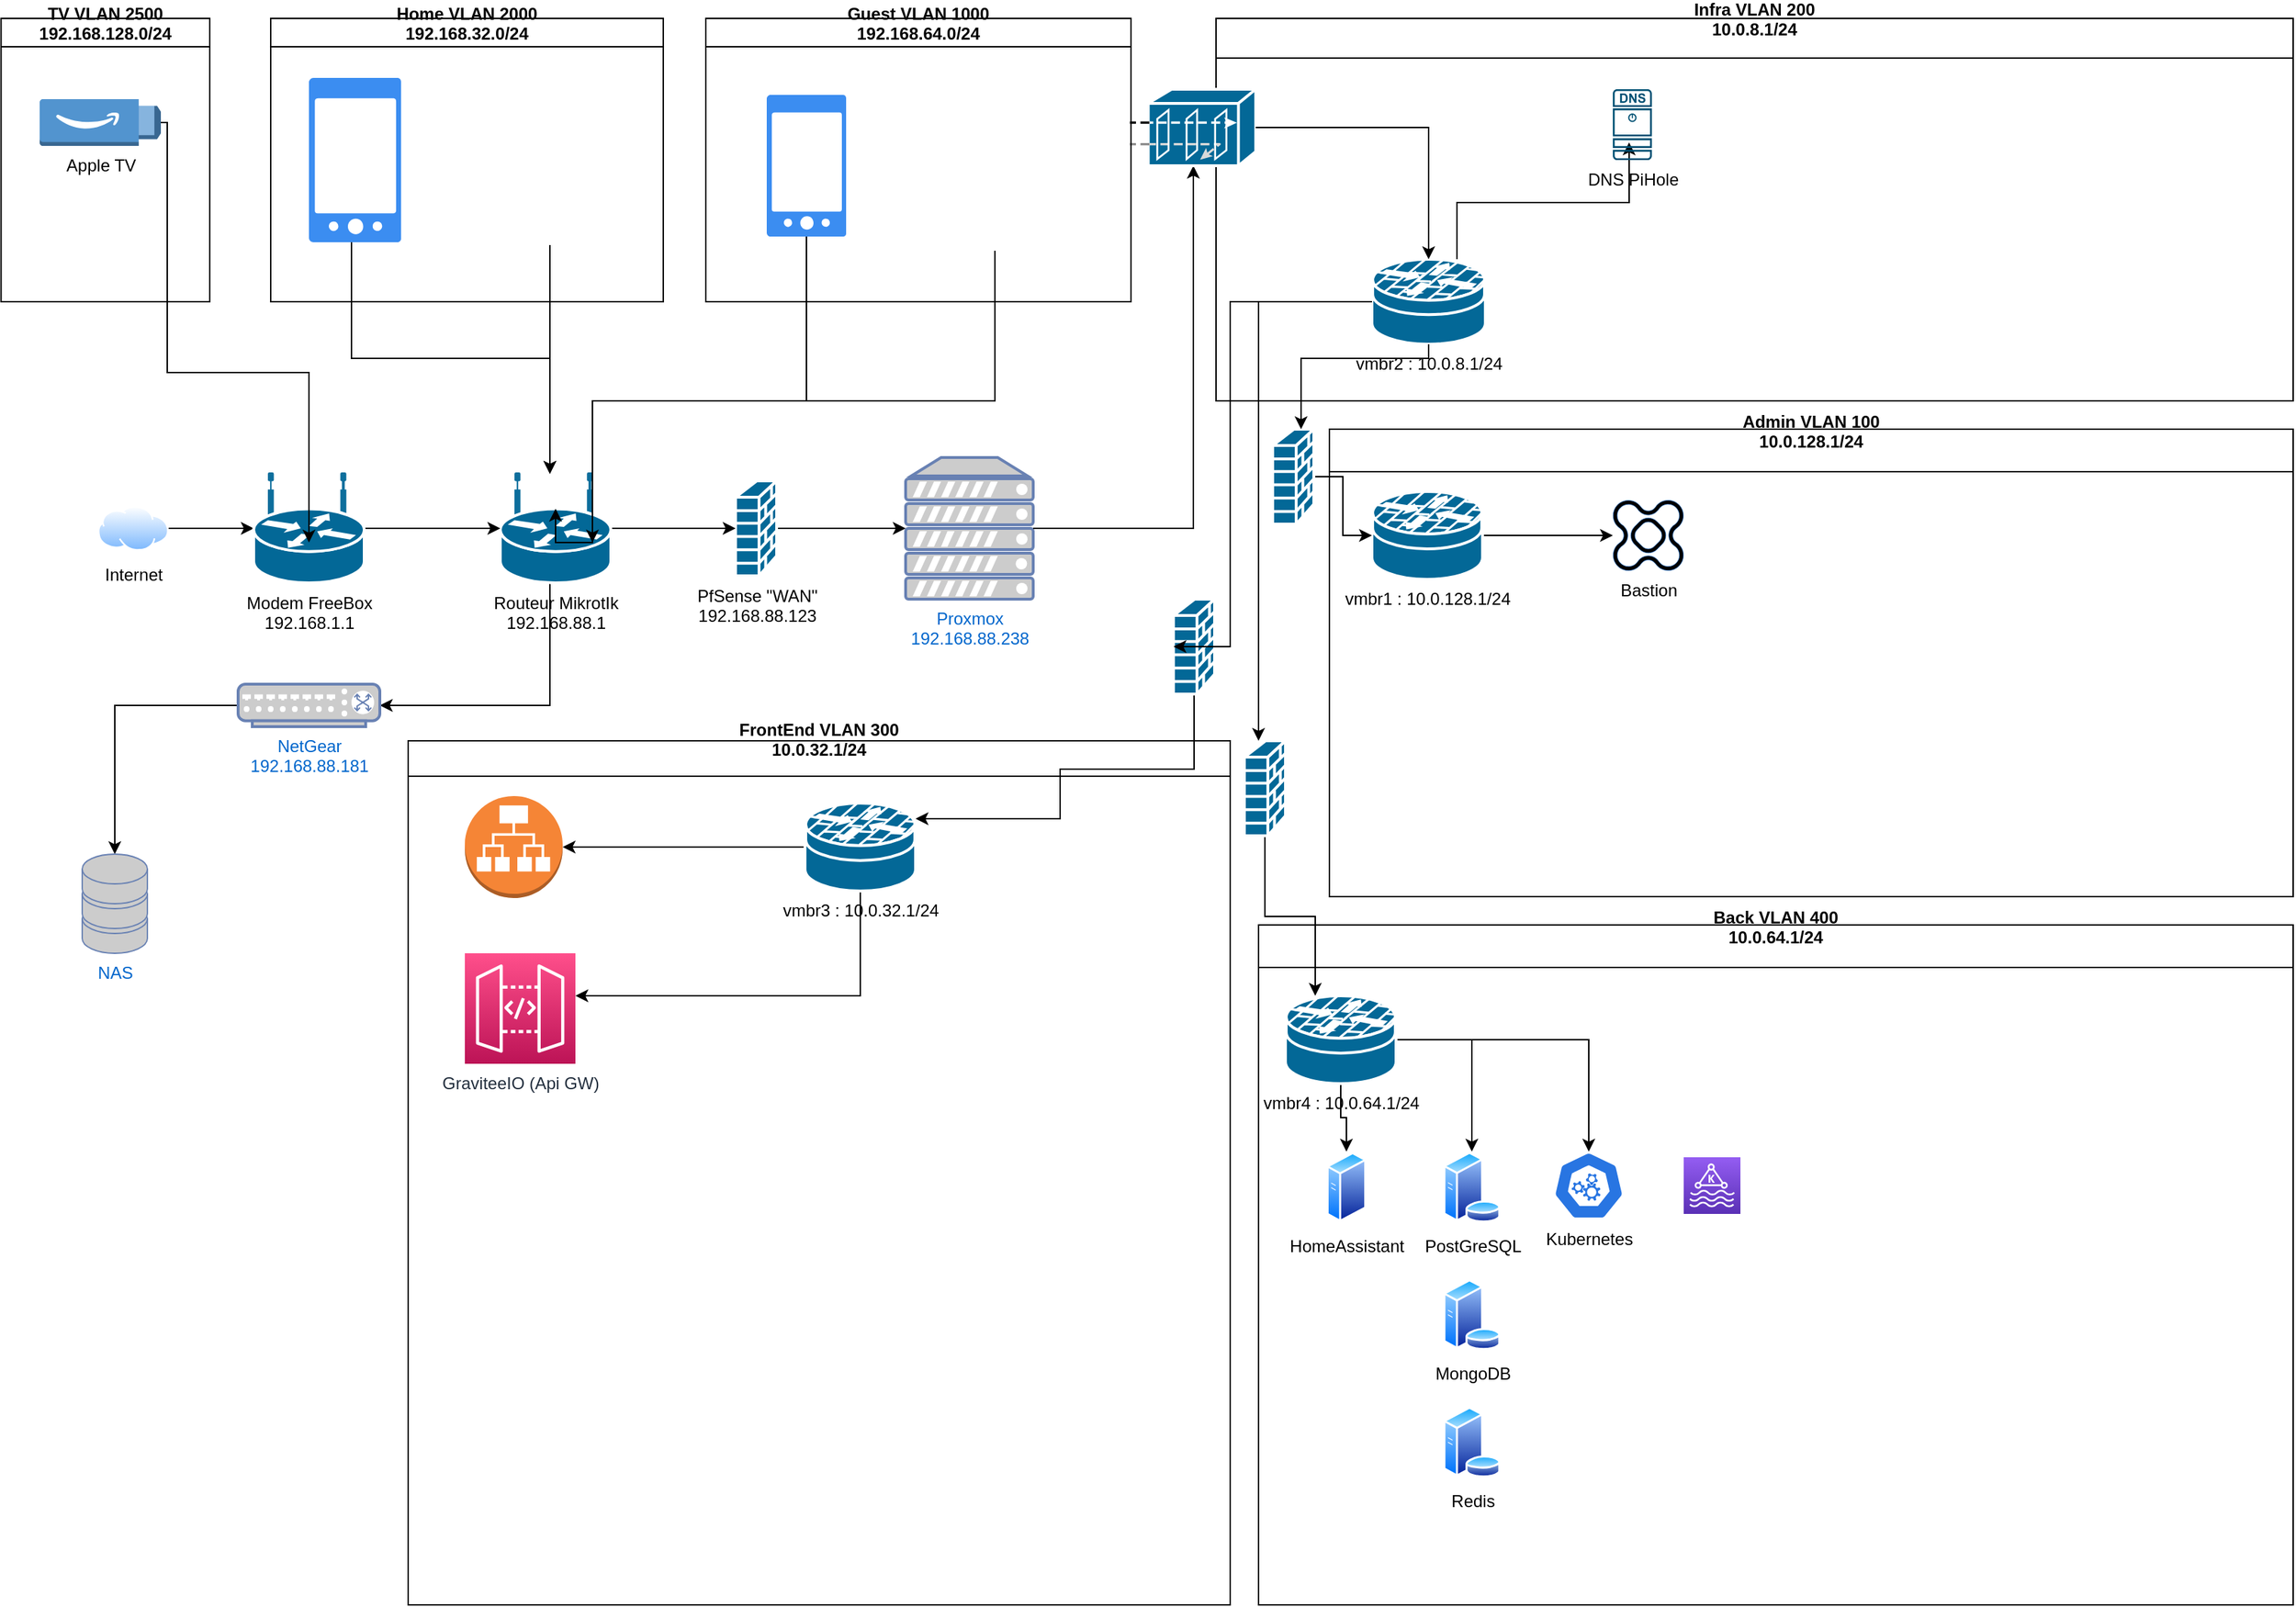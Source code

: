 <mxfile version="21.2.1" type="github">
  <diagram id="l8hXMBHkgcEJcSW0mbfh" name="Page-1">
    <mxGraphModel dx="3306" dy="1613" grid="1" gridSize="10" guides="1" tooltips="1" connect="1" arrows="1" fold="1" page="1" pageScale="1" pageWidth="1654" pageHeight="1169" math="0" shadow="0">
      <root>
        <mxCell id="0" />
        <mxCell id="1" parent="0" />
        <mxCell id="D-P4FoIyVBjv3j4gOKvl-30" value="" style="edgeStyle=orthogonalEdgeStyle;rounded=0;orthogonalLoop=1;jettySize=auto;html=1;" parent="1" source="D-P4FoIyVBjv3j4gOKvl-1" target="D-P4FoIyVBjv3j4gOKvl-29" edge="1">
          <mxGeometry relative="1" as="geometry" />
        </mxCell>
        <mxCell id="D-P4FoIyVBjv3j4gOKvl-1" value="Internet" style="image;aspect=fixed;perimeter=ellipsePerimeter;html=1;align=center;shadow=0;dashed=0;spacingTop=3;image=img/lib/active_directory/internet_cloud.svg;" parent="1" vertex="1">
          <mxGeometry x="81" y="364.25" width="50" height="31.5" as="geometry" />
        </mxCell>
        <mxCell id="D-P4FoIyVBjv3j4gOKvl-10" value="&lt;div&gt;Proxmox&lt;/div&gt;&lt;div&gt;192.168.88.238&lt;br&gt;&lt;/div&gt;" style="fontColor=#0066CC;verticalAlign=top;verticalLabelPosition=bottom;labelPosition=center;align=center;html=1;outlineConnect=0;fillColor=#CCCCCC;strokeColor=#6881B3;gradientColor=none;gradientDirection=north;strokeWidth=2;shape=mxgraph.networks.server;" parent="1" vertex="1">
          <mxGeometry x="651" y="330" width="90" height="100" as="geometry" />
        </mxCell>
        <mxCell id="D-P4FoIyVBjv3j4gOKvl-27" value="" style="edgeStyle=orthogonalEdgeStyle;rounded=0;orthogonalLoop=1;jettySize=auto;html=1;" parent="1" source="D-P4FoIyVBjv3j4gOKvl-21" target="D-P4FoIyVBjv3j4gOKvl-10" edge="1">
          <mxGeometry relative="1" as="geometry" />
        </mxCell>
        <mxCell id="D-P4FoIyVBjv3j4gOKvl-21" value="&lt;div&gt;PfSense &quot;WAN&quot;&lt;/div&gt;&lt;div&gt;192.168.88.123&lt;br&gt;&lt;/div&gt;" style="shape=mxgraph.cisco.security.firewall;sketch=0;html=1;pointerEvents=1;dashed=0;fillColor=#036897;strokeColor=#ffffff;strokeWidth=2;verticalLabelPosition=bottom;verticalAlign=top;align=center;outlineConnect=0;" parent="1" vertex="1">
          <mxGeometry x="531" y="346.5" width="29" height="67" as="geometry" />
        </mxCell>
        <mxCell id="D-P4FoIyVBjv3j4gOKvl-26" value="" style="edgeStyle=orthogonalEdgeStyle;rounded=0;orthogonalLoop=1;jettySize=auto;html=1;" parent="1" source="D-P4FoIyVBjv3j4gOKvl-22" target="D-P4FoIyVBjv3j4gOKvl-21" edge="1">
          <mxGeometry relative="1" as="geometry" />
        </mxCell>
        <mxCell id="D-P4FoIyVBjv3j4gOKvl-54" style="edgeStyle=orthogonalEdgeStyle;rounded=0;orthogonalLoop=1;jettySize=auto;html=1;exitX=0.5;exitY=0.32;exitDx=0;exitDy=0;exitPerimeter=0;" parent="1" source="D-P4FoIyVBjv3j4gOKvl-22" target="D-P4FoIyVBjv3j4gOKvl-51" edge="1">
          <mxGeometry relative="1" as="geometry">
            <Array as="points">
              <mxPoint x="400" y="366" />
            </Array>
          </mxGeometry>
        </mxCell>
        <mxCell id="D-P4FoIyVBjv3j4gOKvl-22" value="&lt;div&gt;Routeur MikrotIk&lt;/div&gt;&lt;div&gt;192.168.88.1&lt;br&gt;&lt;/div&gt;" style="shape=mxgraph.cisco.routers.wireless_router;sketch=0;html=1;pointerEvents=1;dashed=0;fillColor=#036897;strokeColor=#ffffff;strokeWidth=2;verticalLabelPosition=bottom;verticalAlign=top;align=center;outlineConnect=0;" parent="1" vertex="1">
          <mxGeometry x="365" y="341.5" width="78" height="77" as="geometry" />
        </mxCell>
        <mxCell id="D-P4FoIyVBjv3j4gOKvl-28" value="" style="edgeStyle=orthogonalEdgeStyle;rounded=0;orthogonalLoop=1;jettySize=auto;html=1;" parent="1" source="D-P4FoIyVBjv3j4gOKvl-10" target="D-P4FoIyVBjv3j4gOKvl-23" edge="1">
          <mxGeometry relative="1" as="geometry">
            <mxPoint x="796" y="430.5" as="sourcePoint" />
            <mxPoint x="931" y="537.5" as="targetPoint" />
          </mxGeometry>
        </mxCell>
        <mxCell id="D-P4FoIyVBjv3j4gOKvl-31" value="" style="edgeStyle=orthogonalEdgeStyle;rounded=0;orthogonalLoop=1;jettySize=auto;html=1;" parent="1" source="D-P4FoIyVBjv3j4gOKvl-29" target="D-P4FoIyVBjv3j4gOKvl-22" edge="1">
          <mxGeometry relative="1" as="geometry" />
        </mxCell>
        <mxCell id="D-P4FoIyVBjv3j4gOKvl-29" value="&lt;div&gt;Modem FreeBox&lt;/div&gt;&lt;div&gt;192.168.1.1&lt;br&gt;&lt;/div&gt;" style="shape=mxgraph.cisco.routers.wireless_router;sketch=0;html=1;pointerEvents=1;dashed=0;fillColor=#036897;strokeColor=#ffffff;strokeWidth=2;verticalLabelPosition=bottom;verticalAlign=top;align=center;outlineConnect=0;" parent="1" vertex="1">
          <mxGeometry x="191" y="341.5" width="78" height="77" as="geometry" />
        </mxCell>
        <mxCell id="D-P4FoIyVBjv3j4gOKvl-32" value="Infra VLAN 200&#xa;10.0.8.1/24&#xa; &#xa;" style="swimlane;startSize=28;" parent="1" vertex="1">
          <mxGeometry x="870" y="20" width="760" height="270" as="geometry" />
        </mxCell>
        <mxCell id="D-P4FoIyVBjv3j4gOKvl-69" style="edgeStyle=orthogonalEdgeStyle;rounded=0;orthogonalLoop=1;jettySize=auto;html=1;entryX=0.417;entryY=0.751;entryDx=0;entryDy=0;entryPerimeter=0;" parent="D-P4FoIyVBjv3j4gOKvl-32" source="D-P4FoIyVBjv3j4gOKvl-33" target="D-P4FoIyVBjv3j4gOKvl-76" edge="1">
          <mxGeometry relative="1" as="geometry">
            <mxPoint x="300" y="130" as="targetPoint" />
            <Array as="points">
              <mxPoint x="170" y="130" />
              <mxPoint x="291" y="130" />
            </Array>
          </mxGeometry>
        </mxCell>
        <mxCell id="D-P4FoIyVBjv3j4gOKvl-33" value="vmbr2 : 10.0.8.1/24" style="shape=mxgraph.cisco.security.router_firewall;sketch=0;html=1;pointerEvents=1;dashed=0;fillColor=#036897;strokeColor=#ffffff;strokeWidth=2;verticalLabelPosition=bottom;verticalAlign=top;align=center;outlineConnect=0;" parent="D-P4FoIyVBjv3j4gOKvl-32" vertex="1">
          <mxGeometry x="110" y="170" width="80" height="60" as="geometry" />
        </mxCell>
        <mxCell id="D-P4FoIyVBjv3j4gOKvl-23" value="" style="shape=mxgraph.cisco.security.guard;sketch=0;html=1;pointerEvents=1;dashed=0;fillColor=#036897;strokeColor=#ffffff;strokeWidth=2;verticalLabelPosition=bottom;verticalAlign=top;align=center;outlineConnect=0;" parent="D-P4FoIyVBjv3j4gOKvl-32" vertex="1">
          <mxGeometry x="-60" y="50" width="88" height="54" as="geometry" />
        </mxCell>
        <mxCell id="D-P4FoIyVBjv3j4gOKvl-18" value="" style="edgeStyle=orthogonalEdgeStyle;rounded=0;orthogonalLoop=1;jettySize=auto;html=1;" parent="D-P4FoIyVBjv3j4gOKvl-32" source="D-P4FoIyVBjv3j4gOKvl-23" target="D-P4FoIyVBjv3j4gOKvl-33" edge="1">
          <mxGeometry relative="1" as="geometry">
            <mxPoint x="150" y="60" as="targetPoint" />
          </mxGeometry>
        </mxCell>
        <mxCell id="D-P4FoIyVBjv3j4gOKvl-76" value="DNS PiHole" style="sketch=0;points=[[0.015,0.015,0],[0.985,0.015,0],[0.985,0.985,0],[0.015,0.985,0],[0.25,0,0],[0.5,0,0],[0.75,0,0],[1,0.25,0],[1,0.5,0],[1,0.75,0],[0.75,1,0],[0.5,1,0],[0.25,1,0],[0,0.75,0],[0,0.5,0],[0,0.25,0]];verticalLabelPosition=bottom;html=1;verticalAlign=top;aspect=fixed;align=center;pointerEvents=1;shape=mxgraph.cisco19.dns_server;fillColor=#005073;strokeColor=none;" parent="D-P4FoIyVBjv3j4gOKvl-32" vertex="1">
          <mxGeometry x="280" y="50" width="27.5" height="50" as="geometry" />
        </mxCell>
        <mxCell id="D-P4FoIyVBjv3j4gOKvl-34" value="Admin VLAN 100&#xa;10.0.128.1/24&#xa; &#xa;" style="swimlane;startSize=30;" parent="1" vertex="1">
          <mxGeometry x="950" y="310" width="680" height="330" as="geometry" />
        </mxCell>
        <mxCell id="D-P4FoIyVBjv3j4gOKvl-75" value="" style="edgeStyle=orthogonalEdgeStyle;rounded=0;orthogonalLoop=1;jettySize=auto;html=1;" parent="D-P4FoIyVBjv3j4gOKvl-34" source="D-P4FoIyVBjv3j4gOKvl-36" target="D-P4FoIyVBjv3j4gOKvl-74" edge="1">
          <mxGeometry relative="1" as="geometry" />
        </mxCell>
        <mxCell id="D-P4FoIyVBjv3j4gOKvl-36" value="vmbr1 : 10.0.128.1/24" style="shape=mxgraph.cisco.security.router_firewall;sketch=0;html=1;pointerEvents=1;dashed=0;fillColor=#036897;strokeColor=#ffffff;strokeWidth=2;verticalLabelPosition=bottom;verticalAlign=top;align=center;outlineConnect=0;" parent="D-P4FoIyVBjv3j4gOKvl-34" vertex="1">
          <mxGeometry x="30" y="44" width="78" height="62" as="geometry" />
        </mxCell>
        <mxCell id="D-P4FoIyVBjv3j4gOKvl-74" value="Bastion" style="image;sketch=0;aspect=fixed;html=1;points=[];align=center;fontSize=12;image=img/lib/mscae/Citrix_Virtual_Desktops_Essentials.svg;" parent="D-P4FoIyVBjv3j4gOKvl-34" vertex="1">
          <mxGeometry x="200" y="50" width="50" height="50" as="geometry" />
        </mxCell>
        <mxCell id="D-P4FoIyVBjv3j4gOKvl-37" value="Back VLAN 400&#xa;10.0.64.1/24&#xa; &#xa;" style="swimlane;startSize=30;" parent="1" vertex="1">
          <mxGeometry x="900" y="660" width="730" height="480" as="geometry" />
        </mxCell>
        <mxCell id="D-P4FoIyVBjv3j4gOKvl-71" style="edgeStyle=orthogonalEdgeStyle;rounded=0;orthogonalLoop=1;jettySize=auto;html=1;" parent="D-P4FoIyVBjv3j4gOKvl-37" source="D-P4FoIyVBjv3j4gOKvl-39" target="D-P4FoIyVBjv3j4gOKvl-70" edge="1">
          <mxGeometry relative="1" as="geometry" />
        </mxCell>
        <mxCell id="D-P4FoIyVBjv3j4gOKvl-88" value="" style="edgeStyle=orthogonalEdgeStyle;rounded=0;orthogonalLoop=1;jettySize=auto;html=1;" parent="D-P4FoIyVBjv3j4gOKvl-37" source="D-P4FoIyVBjv3j4gOKvl-39" target="D-P4FoIyVBjv3j4gOKvl-87" edge="1">
          <mxGeometry relative="1" as="geometry" />
        </mxCell>
        <mxCell id="D-P4FoIyVBjv3j4gOKvl-89" style="edgeStyle=orthogonalEdgeStyle;rounded=0;orthogonalLoop=1;jettySize=auto;html=1;" parent="D-P4FoIyVBjv3j4gOKvl-37" source="D-P4FoIyVBjv3j4gOKvl-39" target="D-P4FoIyVBjv3j4gOKvl-72" edge="1">
          <mxGeometry relative="1" as="geometry" />
        </mxCell>
        <mxCell id="D-P4FoIyVBjv3j4gOKvl-39" value="vmbr4 : 10.0.64.1/24" style="shape=mxgraph.cisco.security.router_firewall;sketch=0;html=1;pointerEvents=1;dashed=0;fillColor=#036897;strokeColor=#ffffff;strokeWidth=2;verticalLabelPosition=bottom;verticalAlign=top;align=center;outlineConnect=0;" parent="D-P4FoIyVBjv3j4gOKvl-37" vertex="1">
          <mxGeometry x="19" y="50" width="78" height="62" as="geometry" />
        </mxCell>
        <mxCell id="D-P4FoIyVBjv3j4gOKvl-70" value="HomeAssistant" style="image;aspect=fixed;perimeter=ellipsePerimeter;html=1;align=center;shadow=0;dashed=0;spacingTop=3;image=img/lib/active_directory/generic_server.svg;" parent="D-P4FoIyVBjv3j4gOKvl-37" vertex="1">
          <mxGeometry x="48" y="160" width="28.0" height="50" as="geometry" />
        </mxCell>
        <mxCell id="D-P4FoIyVBjv3j4gOKvl-72" value="PostGreSQL" style="image;aspect=fixed;perimeter=ellipsePerimeter;html=1;align=center;shadow=0;dashed=0;spacingTop=3;image=img/lib/active_directory/database_server.svg;" parent="D-P4FoIyVBjv3j4gOKvl-37" vertex="1">
          <mxGeometry x="130" y="160" width="41" height="50" as="geometry" />
        </mxCell>
        <mxCell id="D-P4FoIyVBjv3j4gOKvl-87" value="Kubernetes" style="sketch=0;html=1;dashed=0;whitespace=wrap;fillColor=#2875E2;strokeColor=#ffffff;points=[[0.005,0.63,0],[0.1,0.2,0],[0.9,0.2,0],[0.5,0,0],[0.995,0.63,0],[0.72,0.99,0],[0.5,1,0],[0.28,0.99,0]];verticalLabelPosition=bottom;align=center;verticalAlign=top;shape=mxgraph.kubernetes.icon;prIcon=master" parent="D-P4FoIyVBjv3j4gOKvl-37" vertex="1">
          <mxGeometry x="208" y="160" width="50" height="48" as="geometry" />
        </mxCell>
        <mxCell id="D-P4FoIyVBjv3j4gOKvl-95" value="MongoDB" style="image;aspect=fixed;perimeter=ellipsePerimeter;html=1;align=center;shadow=0;dashed=0;spacingTop=3;image=img/lib/active_directory/database_server.svg;" parent="D-P4FoIyVBjv3j4gOKvl-37" vertex="1">
          <mxGeometry x="130" y="250" width="41" height="50" as="geometry" />
        </mxCell>
        <mxCell id="D-P4FoIyVBjv3j4gOKvl-94" value="Redis" style="image;aspect=fixed;perimeter=ellipsePerimeter;html=1;align=center;shadow=0;dashed=0;spacingTop=3;image=img/lib/active_directory/database_server.svg;" parent="D-P4FoIyVBjv3j4gOKvl-37" vertex="1">
          <mxGeometry x="130" y="340" width="41" height="50" as="geometry" />
        </mxCell>
        <mxCell id="wBKD9u_KpOOkz4U-vlbR-1" value="" style="sketch=0;points=[[0,0,0],[0.25,0,0],[0.5,0,0],[0.75,0,0],[1,0,0],[0,1,0],[0.25,1,0],[0.5,1,0],[0.75,1,0],[1,1,0],[0,0.25,0],[0,0.5,0],[0,0.75,0],[1,0.25,0],[1,0.5,0],[1,0.75,0]];outlineConnect=0;fontColor=#232F3E;gradientColor=#945DF2;gradientDirection=north;fillColor=#5A30B5;strokeColor=#ffffff;dashed=0;verticalLabelPosition=bottom;verticalAlign=top;align=center;html=1;fontSize=12;fontStyle=0;aspect=fixed;shape=mxgraph.aws4.resourceIcon;resIcon=mxgraph.aws4.managed_streaming_for_kafka;" vertex="1" parent="D-P4FoIyVBjv3j4gOKvl-37">
          <mxGeometry x="300" y="164" width="40" height="40" as="geometry" />
        </mxCell>
        <mxCell id="D-P4FoIyVBjv3j4gOKvl-40" value="FrontEnd VLAN 300&#xa;10.0.32.1/24&#xa; &#xa;" style="swimlane;startSize=25;" parent="1" vertex="1">
          <mxGeometry x="300" y="530" width="580" height="610" as="geometry" />
        </mxCell>
        <mxCell id="D-P4FoIyVBjv3j4gOKvl-91" value="" style="edgeStyle=orthogonalEdgeStyle;rounded=0;orthogonalLoop=1;jettySize=auto;html=1;" parent="D-P4FoIyVBjv3j4gOKvl-40" source="D-P4FoIyVBjv3j4gOKvl-42" target="D-P4FoIyVBjv3j4gOKvl-90" edge="1">
          <mxGeometry relative="1" as="geometry" />
        </mxCell>
        <mxCell id="D-P4FoIyVBjv3j4gOKvl-93" style="edgeStyle=orthogonalEdgeStyle;rounded=0;orthogonalLoop=1;jettySize=auto;html=1;" parent="D-P4FoIyVBjv3j4gOKvl-40" source="D-P4FoIyVBjv3j4gOKvl-42" target="D-P4FoIyVBjv3j4gOKvl-92" edge="1">
          <mxGeometry relative="1" as="geometry">
            <Array as="points">
              <mxPoint x="319" y="180" />
            </Array>
          </mxGeometry>
        </mxCell>
        <mxCell id="D-P4FoIyVBjv3j4gOKvl-42" value="vmbr3 : 10.0.32.1/24" style="shape=mxgraph.cisco.security.router_firewall;sketch=0;html=1;pointerEvents=1;dashed=0;fillColor=#036897;strokeColor=#ffffff;strokeWidth=2;verticalLabelPosition=bottom;verticalAlign=top;align=center;outlineConnect=0;" parent="D-P4FoIyVBjv3j4gOKvl-40" vertex="1">
          <mxGeometry x="280" y="44" width="78" height="62" as="geometry" />
        </mxCell>
        <mxCell id="D-P4FoIyVBjv3j4gOKvl-90" value="" style="outlineConnect=0;dashed=0;verticalLabelPosition=bottom;verticalAlign=top;align=center;html=1;shape=mxgraph.aws3.application_load_balancer;fillColor=#F58536;gradientColor=none;" parent="D-P4FoIyVBjv3j4gOKvl-40" vertex="1">
          <mxGeometry x="40" y="39" width="69" height="72" as="geometry" />
        </mxCell>
        <mxCell id="D-P4FoIyVBjv3j4gOKvl-92" value="GraviteeIO (Api GW)" style="sketch=0;points=[[0,0,0],[0.25,0,0],[0.5,0,0],[0.75,0,0],[1,0,0],[0,1,0],[0.25,1,0],[0.5,1,0],[0.75,1,0],[1,1,0],[0,0.25,0],[0,0.5,0],[0,0.75,0],[1,0.25,0],[1,0.5,0],[1,0.75,0]];outlineConnect=0;fontColor=#232F3E;gradientColor=#FF4F8B;gradientDirection=north;fillColor=#BC1356;strokeColor=#ffffff;dashed=0;verticalLabelPosition=bottom;verticalAlign=top;align=center;html=1;fontSize=12;fontStyle=0;aspect=fixed;shape=mxgraph.aws4.resourceIcon;resIcon=mxgraph.aws4.api_gateway;" parent="D-P4FoIyVBjv3j4gOKvl-40" vertex="1">
          <mxGeometry x="40" y="150" width="78" height="78" as="geometry" />
        </mxCell>
        <mxCell id="D-P4FoIyVBjv3j4gOKvl-50" style="edgeStyle=orthogonalEdgeStyle;rounded=0;orthogonalLoop=1;jettySize=auto;html=1;entryX=0.5;entryY=0.63;entryDx=0;entryDy=0;entryPerimeter=0;" parent="1" source="D-P4FoIyVBjv3j4gOKvl-49" target="D-P4FoIyVBjv3j4gOKvl-29" edge="1">
          <mxGeometry relative="1" as="geometry">
            <Array as="points">
              <mxPoint x="130" y="94" />
              <mxPoint x="130" y="270" />
              <mxPoint x="230" y="270" />
            </Array>
          </mxGeometry>
        </mxCell>
        <mxCell id="D-P4FoIyVBjv3j4gOKvl-55" style="edgeStyle=orthogonalEdgeStyle;rounded=0;orthogonalLoop=1;jettySize=auto;html=1;" parent="1" source="D-P4FoIyVBjv3j4gOKvl-51" target="D-P4FoIyVBjv3j4gOKvl-20" edge="1">
          <mxGeometry relative="1" as="geometry" />
        </mxCell>
        <mxCell id="D-P4FoIyVBjv3j4gOKvl-51" value="&lt;div&gt;NetGear&lt;/div&gt;&lt;div&gt;192.168.88.181&lt;br&gt;&lt;/div&gt;" style="fontColor=#0066CC;verticalAlign=top;verticalLabelPosition=bottom;labelPosition=center;align=center;html=1;outlineConnect=0;fillColor=#CCCCCC;strokeColor=#6881B3;gradientColor=none;gradientDirection=north;strokeWidth=2;shape=mxgraph.networks.switch;" parent="1" vertex="1">
          <mxGeometry x="180" y="490" width="100" height="30" as="geometry" />
        </mxCell>
        <mxCell id="D-P4FoIyVBjv3j4gOKvl-20" value="NAS" style="fontColor=#0066CC;verticalAlign=top;verticalLabelPosition=bottom;labelPosition=center;align=center;html=1;outlineConnect=0;fillColor=#CCCCCC;strokeColor=#6881B3;gradientColor=none;gradientDirection=north;strokeWidth=2;shape=mxgraph.networks.storage;" parent="1" vertex="1">
          <mxGeometry x="70" y="610" width="46" height="70" as="geometry" />
        </mxCell>
        <mxCell id="D-P4FoIyVBjv3j4gOKvl-59" style="edgeStyle=orthogonalEdgeStyle;rounded=0;orthogonalLoop=1;jettySize=auto;html=1;entryX=0.5;entryY=0.32;entryDx=0;entryDy=0;entryPerimeter=0;" parent="1" source="D-P4FoIyVBjv3j4gOKvl-56" target="D-P4FoIyVBjv3j4gOKvl-22" edge="1">
          <mxGeometry relative="1" as="geometry">
            <Array as="points">
              <mxPoint x="581" y="290" />
              <mxPoint x="430" y="290" />
              <mxPoint x="430" y="390" />
              <mxPoint x="404" y="390" />
            </Array>
          </mxGeometry>
        </mxCell>
        <mxCell id="D-P4FoIyVBjv3j4gOKvl-68" style="edgeStyle=orthogonalEdgeStyle;rounded=0;orthogonalLoop=1;jettySize=auto;html=1;" parent="1" source="D-P4FoIyVBjv3j4gOKvl-60" target="D-P4FoIyVBjv3j4gOKvl-42" edge="1">
          <mxGeometry relative="1" as="geometry">
            <mxPoint x="641" y="840" as="targetPoint" />
            <Array as="points">
              <mxPoint x="854" y="550" />
              <mxPoint x="760" y="550" />
              <mxPoint x="760" y="585" />
            </Array>
          </mxGeometry>
        </mxCell>
        <mxCell id="D-P4FoIyVBjv3j4gOKvl-60" value="" style="shape=mxgraph.cisco.security.firewall;sketch=0;html=1;pointerEvents=1;dashed=0;fillColor=#036897;strokeColor=#ffffff;strokeWidth=2;verticalLabelPosition=bottom;verticalAlign=top;align=center;outlineConnect=0;" parent="1" vertex="1">
          <mxGeometry x="840" y="430" width="29" height="67" as="geometry" />
        </mxCell>
        <mxCell id="D-P4FoIyVBjv3j4gOKvl-67" style="edgeStyle=orthogonalEdgeStyle;rounded=0;orthogonalLoop=1;jettySize=auto;html=1;exitX=0.5;exitY=1;exitDx=0;exitDy=0;exitPerimeter=0;" parent="1" source="D-P4FoIyVBjv3j4gOKvl-61" target="D-P4FoIyVBjv3j4gOKvl-39" edge="1">
          <mxGeometry relative="1" as="geometry">
            <Array as="points">
              <mxPoint x="904" y="654" />
              <mxPoint x="940" y="654" />
            </Array>
          </mxGeometry>
        </mxCell>
        <mxCell id="D-P4FoIyVBjv3j4gOKvl-61" value="" style="shape=mxgraph.cisco.security.firewall;sketch=0;html=1;pointerEvents=1;dashed=0;fillColor=#036897;strokeColor=#ffffff;strokeWidth=2;verticalLabelPosition=bottom;verticalAlign=top;align=center;outlineConnect=0;" parent="1" vertex="1">
          <mxGeometry x="890" y="530" width="29" height="67" as="geometry" />
        </mxCell>
        <mxCell id="D-P4FoIyVBjv3j4gOKvl-66" value="" style="edgeStyle=orthogonalEdgeStyle;rounded=0;orthogonalLoop=1;jettySize=auto;html=1;" parent="1" source="D-P4FoIyVBjv3j4gOKvl-62" target="D-P4FoIyVBjv3j4gOKvl-36" edge="1">
          <mxGeometry relative="1" as="geometry" />
        </mxCell>
        <mxCell id="D-P4FoIyVBjv3j4gOKvl-62" value="" style="shape=mxgraph.cisco.security.firewall;sketch=0;html=1;pointerEvents=1;dashed=0;fillColor=#036897;strokeColor=#ffffff;strokeWidth=2;verticalLabelPosition=bottom;verticalAlign=top;align=center;outlineConnect=0;" parent="1" vertex="1">
          <mxGeometry x="910" y="310" width="29" height="67" as="geometry" />
        </mxCell>
        <mxCell id="D-P4FoIyVBjv3j4gOKvl-63" style="edgeStyle=orthogonalEdgeStyle;rounded=0;orthogonalLoop=1;jettySize=auto;html=1;entryX=0;entryY=0.5;entryDx=0;entryDy=0;entryPerimeter=0;" parent="1" source="D-P4FoIyVBjv3j4gOKvl-33" target="D-P4FoIyVBjv3j4gOKvl-60" edge="1">
          <mxGeometry relative="1" as="geometry">
            <Array as="points">
              <mxPoint x="880" y="220" />
              <mxPoint x="880" y="464" />
            </Array>
          </mxGeometry>
        </mxCell>
        <mxCell id="D-P4FoIyVBjv3j4gOKvl-64" style="edgeStyle=orthogonalEdgeStyle;rounded=0;orthogonalLoop=1;jettySize=auto;html=1;" parent="1" source="D-P4FoIyVBjv3j4gOKvl-33" target="D-P4FoIyVBjv3j4gOKvl-61" edge="1">
          <mxGeometry relative="1" as="geometry">
            <Array as="points">
              <mxPoint x="900" y="220" />
            </Array>
          </mxGeometry>
        </mxCell>
        <mxCell id="D-P4FoIyVBjv3j4gOKvl-65" style="edgeStyle=orthogonalEdgeStyle;rounded=0;orthogonalLoop=1;jettySize=auto;html=1;" parent="1" source="D-P4FoIyVBjv3j4gOKvl-33" target="D-P4FoIyVBjv3j4gOKvl-62" edge="1">
          <mxGeometry relative="1" as="geometry">
            <Array as="points">
              <mxPoint x="1020" y="260" />
              <mxPoint x="930" y="260" />
            </Array>
          </mxGeometry>
        </mxCell>
        <mxCell id="D-P4FoIyVBjv3j4gOKvl-78" style="rounded=0;orthogonalLoop=1;jettySize=auto;html=1;edgeStyle=orthogonalEdgeStyle;" parent="1" target="D-P4FoIyVBjv3j4gOKvl-22" edge="1">
          <mxGeometry relative="1" as="geometry">
            <mxPoint x="400" y="180" as="sourcePoint" />
            <Array as="points">
              <mxPoint x="400" y="300" />
              <mxPoint x="400" y="300" />
            </Array>
          </mxGeometry>
        </mxCell>
        <mxCell id="D-P4FoIyVBjv3j4gOKvl-79" value="Home VLAN 2000&#xa;192.168.32.0/24&#xa;" style="swimlane;startSize=20;" parent="1" vertex="1">
          <mxGeometry x="203" y="20" width="277" height="200" as="geometry" />
        </mxCell>
        <mxCell id="D-P4FoIyVBjv3j4gOKvl-81" value="" style="sketch=0;html=1;aspect=fixed;strokeColor=none;shadow=0;fillColor=#3B8DF1;verticalAlign=top;labelPosition=center;verticalLabelPosition=bottom;shape=mxgraph.gcp2.phone_android" parent="D-P4FoIyVBjv3j4gOKvl-79" vertex="1">
          <mxGeometry x="27" y="42" width="64.96" height="116" as="geometry" />
        </mxCell>
        <mxCell id="D-P4FoIyVBjv3j4gOKvl-77" value="" style="shape=image;html=1;verticalAlign=top;verticalLabelPosition=bottom;labelBackgroundColor=#ffffff;imageAspect=0;aspect=fixed;image=https://cdn0.iconfinder.com/data/icons/luisance_pack/128/ordinateur_portable_allum.png" parent="D-P4FoIyVBjv3j4gOKvl-79" vertex="1">
          <mxGeometry x="126" y="30" width="128" height="128" as="geometry" />
        </mxCell>
        <mxCell id="D-P4FoIyVBjv3j4gOKvl-80" value="TV VLAN 2500&#xa;192.168.128.0/24&#xa;" style="swimlane;startSize=20;" parent="1" vertex="1">
          <mxGeometry x="12.75" y="20" width="147.25" height="200" as="geometry" />
        </mxCell>
        <mxCell id="D-P4FoIyVBjv3j4gOKvl-49" value="Apple TV" style="outlineConnect=0;dashed=0;verticalLabelPosition=bottom;verticalAlign=top;align=center;html=1;shape=mxgraph.aws3.fire_tv_stick;fillColor=#5294CF;gradientColor=none;" parent="D-P4FoIyVBjv3j4gOKvl-80" vertex="1">
          <mxGeometry x="27.25" y="57" width="85.5" height="33" as="geometry" />
        </mxCell>
        <mxCell id="D-P4FoIyVBjv3j4gOKvl-84" style="edgeStyle=orthogonalEdgeStyle;rounded=0;orthogonalLoop=1;jettySize=auto;html=1;" parent="1" source="D-P4FoIyVBjv3j4gOKvl-81" target="D-P4FoIyVBjv3j4gOKvl-22" edge="1">
          <mxGeometry relative="1" as="geometry">
            <Array as="points">
              <mxPoint x="260" y="260" />
              <mxPoint x="400" y="260" />
            </Array>
          </mxGeometry>
        </mxCell>
        <mxCell id="D-P4FoIyVBjv3j4gOKvl-83" value="Guest VLAN 1000&#xa;192.168.64.0/24&#xa;" style="swimlane;startSize=20;" parent="1" vertex="1">
          <mxGeometry x="510" y="20" width="300" height="200" as="geometry" />
        </mxCell>
        <mxCell id="D-P4FoIyVBjv3j4gOKvl-56" value="" style="sketch=0;html=1;aspect=fixed;strokeColor=none;shadow=0;fillColor=#3B8DF1;verticalAlign=top;labelPosition=center;verticalLabelPosition=bottom;shape=mxgraph.gcp2.phone_android" parent="D-P4FoIyVBjv3j4gOKvl-83" vertex="1">
          <mxGeometry x="43" y="54" width="56" height="100" as="geometry" />
        </mxCell>
        <mxCell id="D-P4FoIyVBjv3j4gOKvl-85" style="edgeStyle=orthogonalEdgeStyle;rounded=0;orthogonalLoop=1;jettySize=auto;html=1;" parent="D-P4FoIyVBjv3j4gOKvl-83" source="D-P4FoIyVBjv3j4gOKvl-82" edge="1">
          <mxGeometry relative="1" as="geometry">
            <mxPoint x="-80" y="370" as="targetPoint" />
            <Array as="points">
              <mxPoint x="204" y="270" />
              <mxPoint x="-80" y="270" />
            </Array>
          </mxGeometry>
        </mxCell>
        <mxCell id="D-P4FoIyVBjv3j4gOKvl-82" value="" style="shape=image;html=1;verticalAlign=top;verticalLabelPosition=bottom;labelBackgroundColor=#ffffff;imageAspect=0;aspect=fixed;image=https://cdn0.iconfinder.com/data/icons/luisance_pack/128/ordinateur_portable_allum.png" parent="D-P4FoIyVBjv3j4gOKvl-83" vertex="1">
          <mxGeometry x="140" y="36" width="128" height="128" as="geometry" />
        </mxCell>
      </root>
    </mxGraphModel>
  </diagram>
</mxfile>
